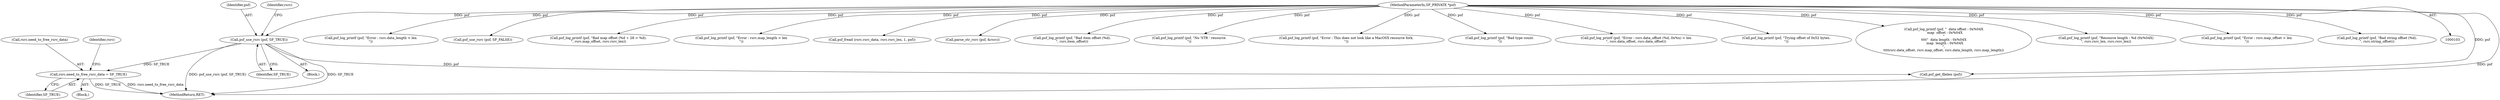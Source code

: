 digraph "0_libsndfile_dbe14f00030af5d3577f4cabbf9861db59e9c378@API" {
"1000156" [label="(Call,rsrc.need_to_free_rsrc_data = SF_TRUE)"];
"1000113" [label="(Call,psf_use_rsrc (psf, SF_TRUE))"];
"1000104" [label="(MethodParameterIn,SF_PRIVATE *psf)"];
"1000160" [label="(Identifier,SF_TRUE)"];
"1000104" [label="(MethodParameterIn,SF_PRIVATE *psf)"];
"1000349" [label="(Call,psf_log_printf (psf, \"Error : rsrc.data_length > len\n\"))"];
"1000126" [label="(Call,psf_get_filelen (psf))"];
"1000157" [label="(Call,rsrc.need_to_free_rsrc_data)"];
"1000610" [label="(Call,psf_use_rsrc (psf, SF_FALSE))"];
"1000114" [label="(Identifier,psf)"];
"1000113" [label="(Call,psf_use_rsrc (psf, SF_TRUE))"];
"1000415" [label="(Call,psf_log_printf (psf, \"Bad map offset (%d + 28 > %d).\n\", rsrc.map_offset, rsrc.rsrc_len))"];
"1000177" [label="(Identifier,rsrc)"];
"1000623" [label="(MethodReturn,RET)"];
"1000146" [label="(Block,)"];
"1000105" [label="(Block,)"];
"1000115" [label="(Identifier,SF_TRUE)"];
"1000365" [label="(Call,psf_log_printf (psf, \"Error : rsrc.map_length > len\n\"))"];
"1000175" [label="(Call,psf_fread (rsrc.rsrc_data, rsrc.rsrc_len, 1, psf))"];
"1000598" [label="(Call,parse_str_rsrc (psf, &rsrc))"];
"1000528" [label="(Call,psf_log_printf (psf, \"Bad item offset (%d).\n\", rsrc.item_offset))"];
"1000118" [label="(Identifier,rsrc)"];
"1000603" [label="(Call,psf_log_printf (psf, \"No 'STR ' resource.\n\"))"];
"1000156" [label="(Call,rsrc.need_to_free_rsrc_data = SF_TRUE)"];
"1000397" [label="(Call,psf_log_printf (psf, \"Error : This does not look like a MacOSX resource fork.\n\"))"];
"1000493" [label="(Call,psf_log_printf (psf, \"Bad type count.\n\"))"];
"1000311" [label="(Call,psf_log_printf (psf, \"Error : rsrc.data_offset (%d, 0x%x) > len\n\", rsrc.data_offset, rsrc.data_offset))"];
"1000240" [label="(Call,psf_log_printf (psf, \"Trying offset of 0x52 bytes.\n\"))"];
"1000287" [label="(Call,psf_log_printf (psf, \"  data offset : 0x%04X\n  map  offset : 0x%04X\n\"\n\t\t\t\t\"  data length : 0x%04X\n  map  length : 0x%04X\n\",\n\t\t\t\trsrc.data_offset, rsrc.map_offset, rsrc.data_length, rsrc.map_length))"];
"1000128" [label="(Call,psf_log_printf (psf, \"Resource length : %d (0x%04X)\n\", rsrc.rsrc_len, rsrc.rsrc_len))"];
"1000333" [label="(Call,psf_log_printf (psf, \"Error : rsrc.map_offset > len\n\"))"];
"1000453" [label="(Call,psf_log_printf (psf, \"Bad string offset (%d).\n\", rsrc.string_offset))"];
"1000156" -> "1000146"  [label="AST: "];
"1000156" -> "1000160"  [label="CFG: "];
"1000157" -> "1000156"  [label="AST: "];
"1000160" -> "1000156"  [label="AST: "];
"1000177" -> "1000156"  [label="CFG: "];
"1000156" -> "1000623"  [label="DDG: rsrc.need_to_free_rsrc_data"];
"1000156" -> "1000623"  [label="DDG: SF_TRUE"];
"1000113" -> "1000156"  [label="DDG: SF_TRUE"];
"1000113" -> "1000105"  [label="AST: "];
"1000113" -> "1000115"  [label="CFG: "];
"1000114" -> "1000113"  [label="AST: "];
"1000115" -> "1000113"  [label="AST: "];
"1000118" -> "1000113"  [label="CFG: "];
"1000113" -> "1000623"  [label="DDG: SF_TRUE"];
"1000113" -> "1000623"  [label="DDG: psf_use_rsrc (psf, SF_TRUE)"];
"1000104" -> "1000113"  [label="DDG: psf"];
"1000113" -> "1000126"  [label="DDG: psf"];
"1000104" -> "1000103"  [label="AST: "];
"1000104" -> "1000623"  [label="DDG: psf"];
"1000104" -> "1000126"  [label="DDG: psf"];
"1000104" -> "1000128"  [label="DDG: psf"];
"1000104" -> "1000175"  [label="DDG: psf"];
"1000104" -> "1000240"  [label="DDG: psf"];
"1000104" -> "1000287"  [label="DDG: psf"];
"1000104" -> "1000311"  [label="DDG: psf"];
"1000104" -> "1000333"  [label="DDG: psf"];
"1000104" -> "1000349"  [label="DDG: psf"];
"1000104" -> "1000365"  [label="DDG: psf"];
"1000104" -> "1000397"  [label="DDG: psf"];
"1000104" -> "1000415"  [label="DDG: psf"];
"1000104" -> "1000453"  [label="DDG: psf"];
"1000104" -> "1000493"  [label="DDG: psf"];
"1000104" -> "1000528"  [label="DDG: psf"];
"1000104" -> "1000598"  [label="DDG: psf"];
"1000104" -> "1000603"  [label="DDG: psf"];
"1000104" -> "1000610"  [label="DDG: psf"];
}
